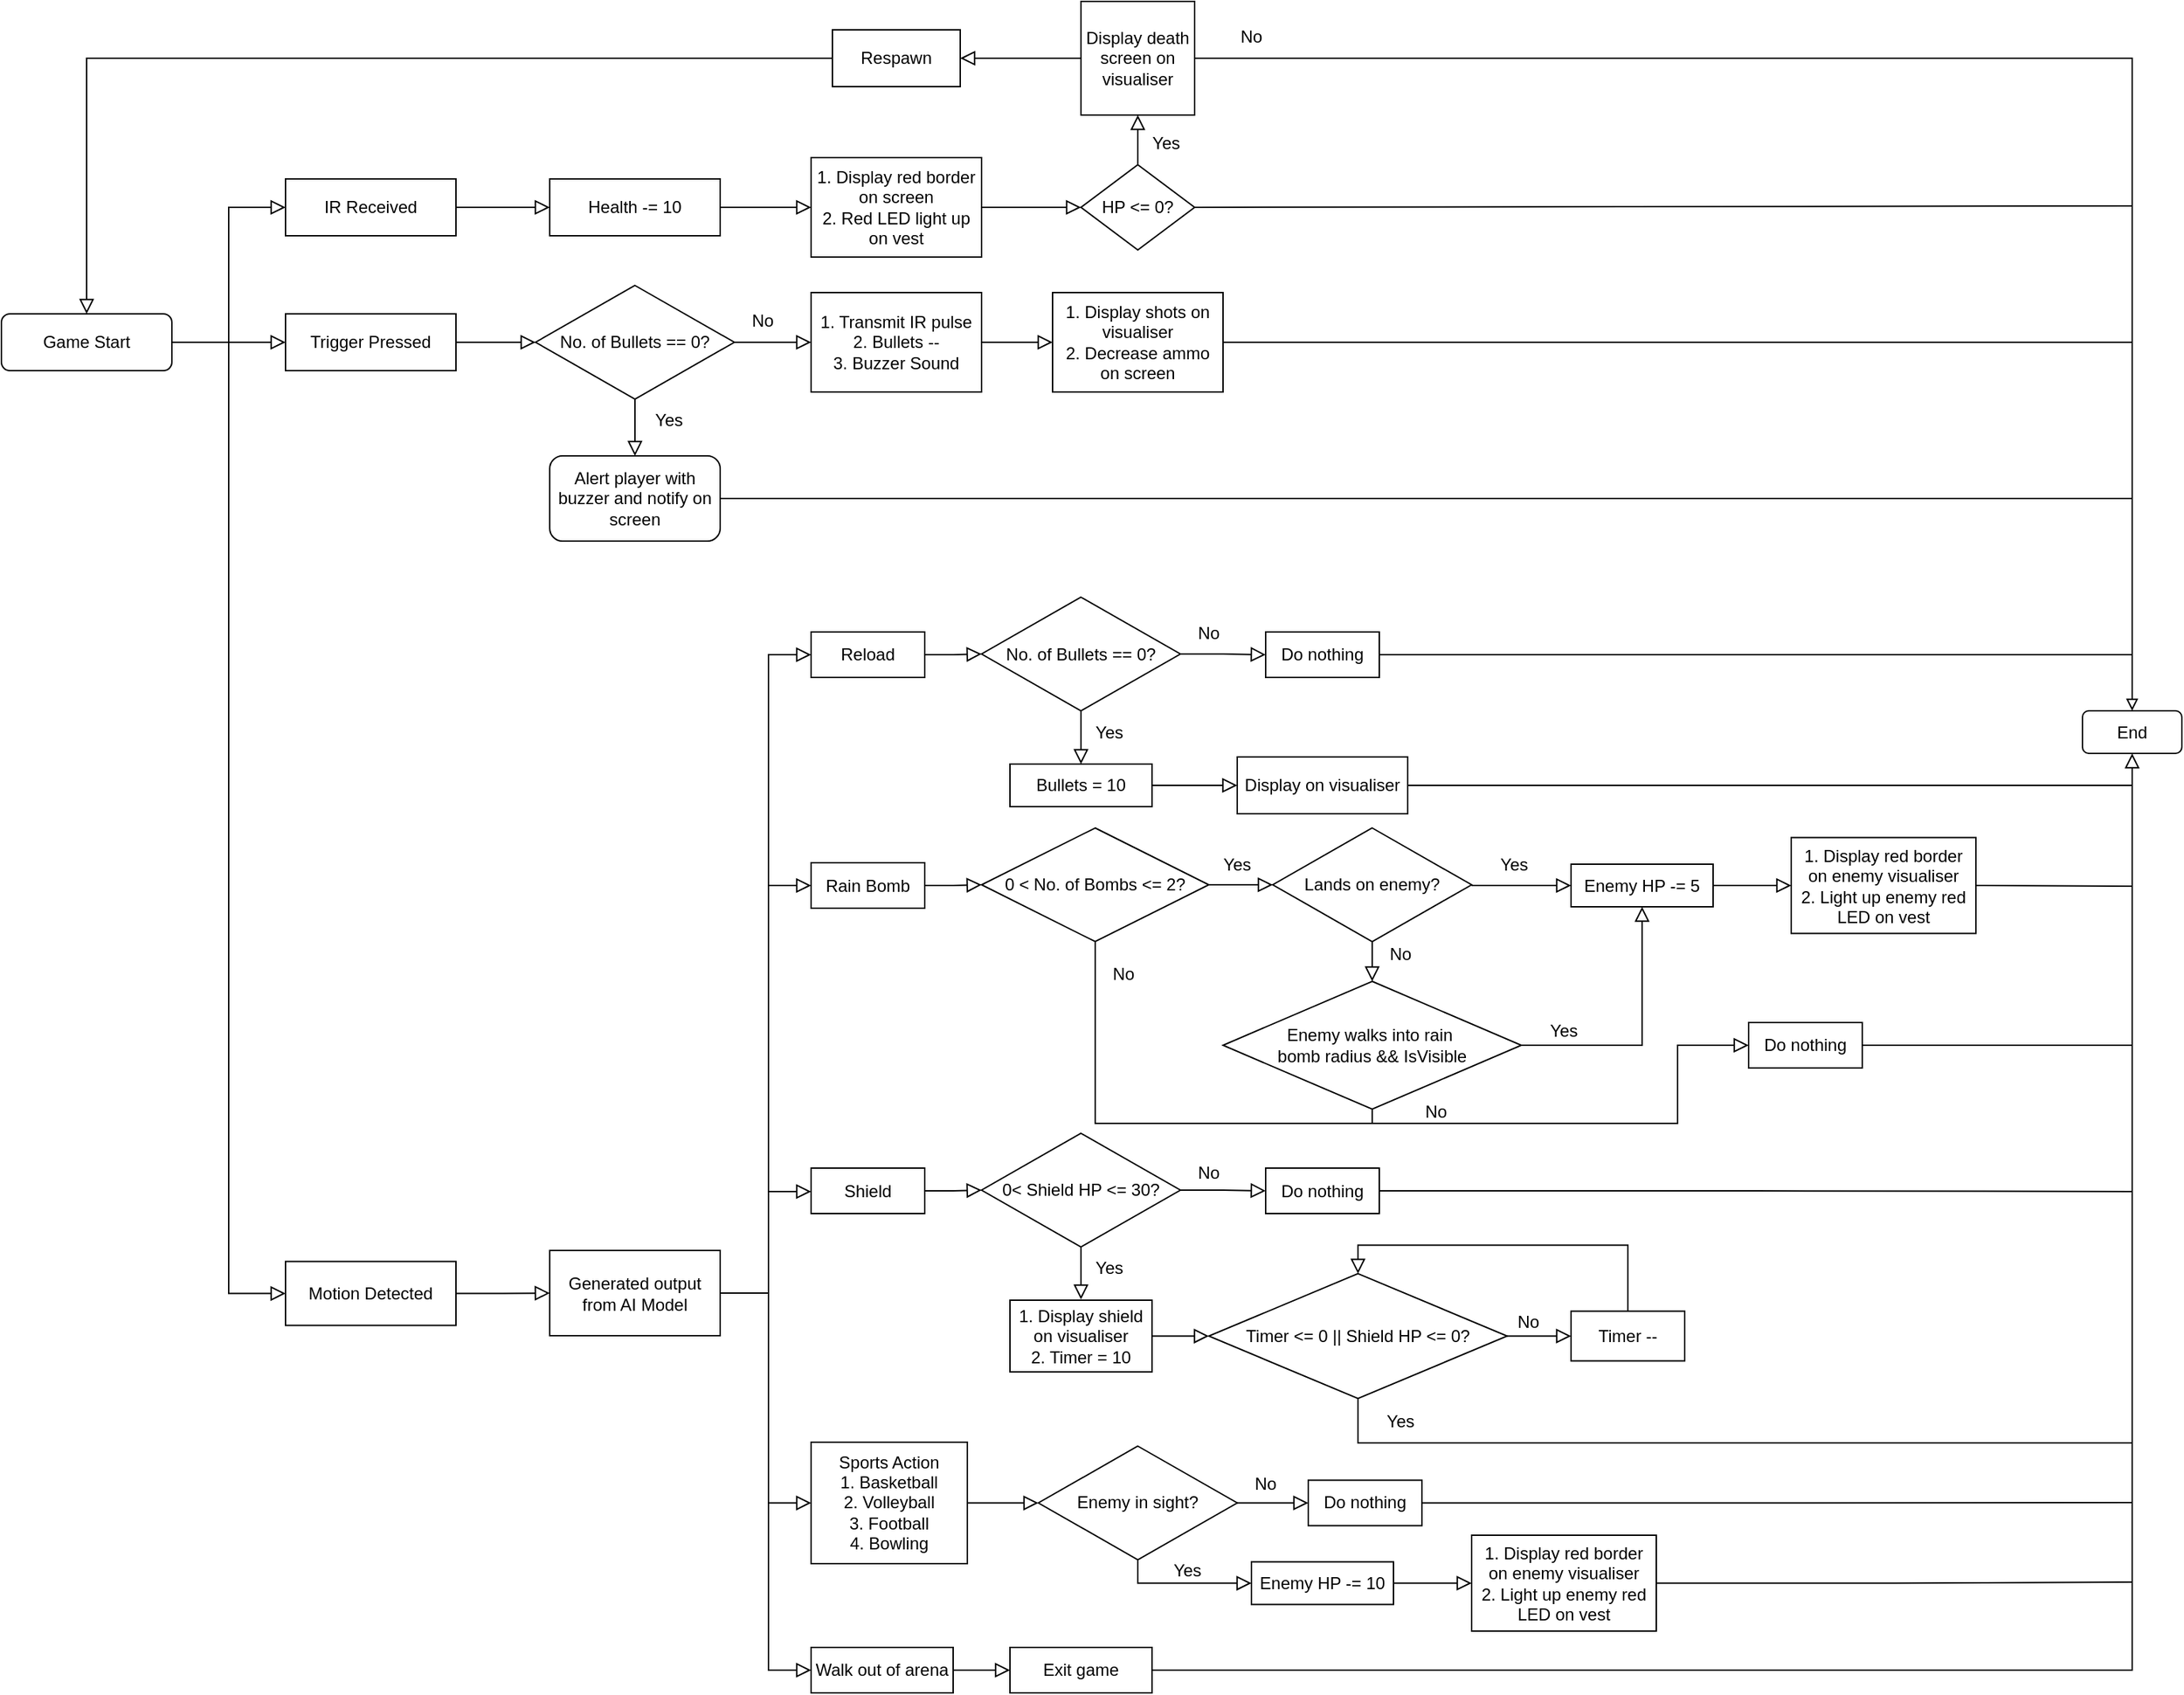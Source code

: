 <mxfile version="24.7.5">
  <diagram id="C5RBs43oDa-KdzZeNtuy" name="Page-1">
    <mxGraphModel dx="678" dy="1128" grid="1" gridSize="10" guides="1" tooltips="1" connect="1" arrows="1" fold="1" page="1" pageScale="1" pageWidth="827" pageHeight="1169" math="0" shadow="0">
      <root>
        <mxCell id="WIyWlLk6GJQsqaUBKTNV-0" />
        <mxCell id="WIyWlLk6GJQsqaUBKTNV-1" parent="WIyWlLk6GJQsqaUBKTNV-0" />
        <mxCell id="WIyWlLk6GJQsqaUBKTNV-2" value="" style="rounded=0;html=1;jettySize=auto;orthogonalLoop=1;fontSize=11;endArrow=block;endFill=0;endSize=8;strokeWidth=1;shadow=0;labelBackgroundColor=none;edgeStyle=orthogonalEdgeStyle;entryX=0;entryY=0.5;entryDx=0;entryDy=0;" parent="WIyWlLk6GJQsqaUBKTNV-1" source="WIyWlLk6GJQsqaUBKTNV-3" target="67706t7fIg1zJIgNpnvR-0" edge="1">
          <mxGeometry relative="1" as="geometry">
            <mxPoint x="140" y="420" as="targetPoint" />
          </mxGeometry>
        </mxCell>
        <mxCell id="WIyWlLk6GJQsqaUBKTNV-3" value="Game Start" style="rounded=1;whiteSpace=wrap;html=1;fontSize=12;glass=0;strokeWidth=1;shadow=0;" parent="WIyWlLk6GJQsqaUBKTNV-1" vertex="1">
          <mxGeometry x="80" y="330" width="120" height="40" as="geometry" />
        </mxCell>
        <mxCell id="67706t7fIg1zJIgNpnvR-0" value="Trigger Pressed" style="rounded=0;whiteSpace=wrap;html=1;" parent="WIyWlLk6GJQsqaUBKTNV-1" vertex="1">
          <mxGeometry x="280" y="330" width="120" height="40" as="geometry" />
        </mxCell>
        <mxCell id="67706t7fIg1zJIgNpnvR-3" value="No. of Bullets == 0?" style="rhombus;whiteSpace=wrap;html=1;" parent="WIyWlLk6GJQsqaUBKTNV-1" vertex="1">
          <mxGeometry x="456" y="310" width="140" height="80" as="geometry" />
        </mxCell>
        <mxCell id="67706t7fIg1zJIgNpnvR-4" value="" style="rounded=0;html=1;jettySize=auto;orthogonalLoop=1;fontSize=11;endArrow=block;endFill=0;endSize=8;strokeWidth=1;shadow=0;labelBackgroundColor=none;edgeStyle=orthogonalEdgeStyle;entryX=0;entryY=0.5;entryDx=0;entryDy=0;exitX=1;exitY=0.5;exitDx=0;exitDy=0;" parent="WIyWlLk6GJQsqaUBKTNV-1" source="67706t7fIg1zJIgNpnvR-0" target="67706t7fIg1zJIgNpnvR-3" edge="1">
          <mxGeometry relative="1" as="geometry">
            <mxPoint x="336" y="510" as="sourcePoint" />
            <mxPoint x="430" y="390" as="targetPoint" />
          </mxGeometry>
        </mxCell>
        <mxCell id="67706t7fIg1zJIgNpnvR-5" value="Alert player with buzzer and notify on screen" style="rounded=1;whiteSpace=wrap;html=1;" parent="WIyWlLk6GJQsqaUBKTNV-1" vertex="1">
          <mxGeometry x="466" y="430" width="120" height="60" as="geometry" />
        </mxCell>
        <mxCell id="67706t7fIg1zJIgNpnvR-6" value="" style="rounded=0;html=1;jettySize=auto;orthogonalLoop=1;fontSize=11;endArrow=block;endFill=0;endSize=8;strokeWidth=1;shadow=0;labelBackgroundColor=none;edgeStyle=orthogonalEdgeStyle;entryX=0.5;entryY=0;entryDx=0;entryDy=0;exitX=0.5;exitY=1;exitDx=0;exitDy=0;" parent="WIyWlLk6GJQsqaUBKTNV-1" source="67706t7fIg1zJIgNpnvR-3" target="67706t7fIg1zJIgNpnvR-5" edge="1">
          <mxGeometry relative="1" as="geometry">
            <mxPoint x="450" y="690" as="sourcePoint" />
            <mxPoint x="506" y="690" as="targetPoint" />
          </mxGeometry>
        </mxCell>
        <mxCell id="67706t7fIg1zJIgNpnvR-7" value="Yes" style="text;html=1;align=center;verticalAlign=middle;whiteSpace=wrap;rounded=0;" parent="WIyWlLk6GJQsqaUBKTNV-1" vertex="1">
          <mxGeometry x="520" y="390" width="60" height="30" as="geometry" />
        </mxCell>
        <mxCell id="67706t7fIg1zJIgNpnvR-8" value="" style="rounded=0;html=1;jettySize=auto;orthogonalLoop=1;fontSize=11;endArrow=block;endFill=0;endSize=8;strokeWidth=1;shadow=0;labelBackgroundColor=none;edgeStyle=orthogonalEdgeStyle;exitX=1;exitY=0.5;exitDx=0;exitDy=0;entryX=0;entryY=0.5;entryDx=0;entryDy=0;" parent="WIyWlLk6GJQsqaUBKTNV-1" source="67706t7fIg1zJIgNpnvR-3" target="67706t7fIg1zJIgNpnvR-9" edge="1">
          <mxGeometry relative="1" as="geometry">
            <mxPoint x="410" y="360" as="sourcePoint" />
            <mxPoint x="670" y="350" as="targetPoint" />
          </mxGeometry>
        </mxCell>
        <mxCell id="67706t7fIg1zJIgNpnvR-9" value="1. Transmit IR pulse&lt;div&gt;2. Bullets --&lt;/div&gt;&lt;div&gt;3. Buzzer Sound&lt;/div&gt;" style="rounded=0;whiteSpace=wrap;html=1;" parent="WIyWlLk6GJQsqaUBKTNV-1" vertex="1">
          <mxGeometry x="650" y="315" width="120" height="70" as="geometry" />
        </mxCell>
        <mxCell id="67706t7fIg1zJIgNpnvR-10" value="" style="rounded=0;html=1;jettySize=auto;orthogonalLoop=1;fontSize=11;endArrow=block;endFill=0;endSize=8;strokeWidth=1;shadow=0;labelBackgroundColor=none;edgeStyle=orthogonalEdgeStyle;exitX=1;exitY=0.5;exitDx=0;exitDy=0;entryX=0;entryY=0.5;entryDx=0;entryDy=0;" parent="WIyWlLk6GJQsqaUBKTNV-1" source="67706t7fIg1zJIgNpnvR-9" target="67706t7fIg1zJIgNpnvR-11" edge="1">
          <mxGeometry relative="1" as="geometry">
            <mxPoint x="790" y="350" as="sourcePoint" />
            <mxPoint x="820" y="350" as="targetPoint" />
          </mxGeometry>
        </mxCell>
        <mxCell id="67706t7fIg1zJIgNpnvR-11" value="1. Display shots on visualiser&lt;div&gt;2. Decrease ammo on screen&lt;/div&gt;" style="rounded=0;whiteSpace=wrap;html=1;" parent="WIyWlLk6GJQsqaUBKTNV-1" vertex="1">
          <mxGeometry x="820" y="315" width="120" height="70" as="geometry" />
        </mxCell>
        <mxCell id="67706t7fIg1zJIgNpnvR-12" value="IR Received" style="rounded=0;whiteSpace=wrap;html=1;" parent="WIyWlLk6GJQsqaUBKTNV-1" vertex="1">
          <mxGeometry x="280" y="235" width="120" height="40" as="geometry" />
        </mxCell>
        <mxCell id="67706t7fIg1zJIgNpnvR-13" value="" style="rounded=0;html=1;jettySize=auto;orthogonalLoop=1;fontSize=11;endArrow=block;endFill=0;endSize=8;strokeWidth=1;shadow=0;labelBackgroundColor=none;edgeStyle=orthogonalEdgeStyle;entryX=0;entryY=0.5;entryDx=0;entryDy=0;" parent="WIyWlLk6GJQsqaUBKTNV-1" target="67706t7fIg1zJIgNpnvR-12" edge="1">
          <mxGeometry relative="1" as="geometry">
            <mxPoint x="240" y="350" as="sourcePoint" />
            <mxPoint x="140" y="520" as="targetPoint" />
            <Array as="points">
              <mxPoint x="240" y="255" />
            </Array>
          </mxGeometry>
        </mxCell>
        <mxCell id="67706t7fIg1zJIgNpnvR-14" value="End" style="rounded=1;whiteSpace=wrap;html=1;" parent="WIyWlLk6GJQsqaUBKTNV-1" vertex="1">
          <mxGeometry x="1545" y="609.5" width="70" height="30" as="geometry" />
        </mxCell>
        <mxCell id="67706t7fIg1zJIgNpnvR-17" value="" style="endArrow=none;html=1;rounded=0;exitX=1;exitY=0.5;exitDx=0;exitDy=0;" parent="WIyWlLk6GJQsqaUBKTNV-1" source="67706t7fIg1zJIgNpnvR-11" edge="1">
          <mxGeometry width="50" height="50" relative="1" as="geometry">
            <mxPoint x="910" y="500" as="sourcePoint" />
            <mxPoint x="1580" y="350" as="targetPoint" />
          </mxGeometry>
        </mxCell>
        <mxCell id="67706t7fIg1zJIgNpnvR-19" value="Health -= 10" style="rounded=0;whiteSpace=wrap;html=1;" parent="WIyWlLk6GJQsqaUBKTNV-1" vertex="1">
          <mxGeometry x="466" y="235" width="120" height="40" as="geometry" />
        </mxCell>
        <mxCell id="67706t7fIg1zJIgNpnvR-20" value="" style="rounded=0;html=1;jettySize=auto;orthogonalLoop=1;fontSize=11;endArrow=block;endFill=0;endSize=8;strokeWidth=1;shadow=0;labelBackgroundColor=none;edgeStyle=orthogonalEdgeStyle;entryX=0;entryY=0.5;entryDx=0;entryDy=0;exitX=1;exitY=0.5;exitDx=0;exitDy=0;" parent="WIyWlLk6GJQsqaUBKTNV-1" source="67706t7fIg1zJIgNpnvR-12" target="67706t7fIg1zJIgNpnvR-19" edge="1">
          <mxGeometry relative="1" as="geometry">
            <mxPoint x="410" y="165" as="sourcePoint" />
            <mxPoint x="466" y="165" as="targetPoint" />
          </mxGeometry>
        </mxCell>
        <mxCell id="67706t7fIg1zJIgNpnvR-21" value="1. Display red border on screen&lt;div&gt;2. Red LED light up on vest&lt;/div&gt;" style="rounded=0;whiteSpace=wrap;html=1;" parent="WIyWlLk6GJQsqaUBKTNV-1" vertex="1">
          <mxGeometry x="650" y="220" width="120" height="70" as="geometry" />
        </mxCell>
        <mxCell id="67706t7fIg1zJIgNpnvR-22" value="" style="rounded=0;html=1;jettySize=auto;orthogonalLoop=1;fontSize=11;endArrow=block;endFill=0;endSize=8;strokeWidth=1;shadow=0;labelBackgroundColor=none;edgeStyle=orthogonalEdgeStyle;exitX=1;exitY=0.5;exitDx=0;exitDy=0;entryX=0;entryY=0.5;entryDx=0;entryDy=0;" parent="WIyWlLk6GJQsqaUBKTNV-1" source="67706t7fIg1zJIgNpnvR-19" target="67706t7fIg1zJIgNpnvR-21" edge="1">
          <mxGeometry relative="1" as="geometry">
            <mxPoint x="606" y="165" as="sourcePoint" />
            <mxPoint x="660" y="165" as="targetPoint" />
          </mxGeometry>
        </mxCell>
        <mxCell id="67706t7fIg1zJIgNpnvR-24" value="HP &amp;lt;= 0?" style="rhombus;whiteSpace=wrap;html=1;" parent="WIyWlLk6GJQsqaUBKTNV-1" vertex="1">
          <mxGeometry x="840" y="225" width="80" height="60" as="geometry" />
        </mxCell>
        <mxCell id="67706t7fIg1zJIgNpnvR-25" value="" style="rounded=0;html=1;jettySize=auto;orthogonalLoop=1;fontSize=11;endArrow=block;endFill=0;endSize=8;strokeWidth=1;shadow=0;labelBackgroundColor=none;edgeStyle=orthogonalEdgeStyle;exitX=1;exitY=0.5;exitDx=0;exitDy=0;entryX=0;entryY=0.5;entryDx=0;entryDy=0;" parent="WIyWlLk6GJQsqaUBKTNV-1" source="67706t7fIg1zJIgNpnvR-21" target="67706t7fIg1zJIgNpnvR-24" edge="1">
          <mxGeometry relative="1" as="geometry">
            <mxPoint x="780" y="165" as="sourcePoint" />
            <mxPoint x="820" y="255" as="targetPoint" />
          </mxGeometry>
        </mxCell>
        <mxCell id="67706t7fIg1zJIgNpnvR-27" value="" style="endArrow=block;html=1;rounded=0;exitX=1;exitY=0.5;exitDx=0;exitDy=0;edgeStyle=orthogonalEdgeStyle;entryX=0.5;entryY=0;entryDx=0;entryDy=0;endFill=0;" parent="WIyWlLk6GJQsqaUBKTNV-1" source="67706t7fIg1zJIgNpnvR-29" target="67706t7fIg1zJIgNpnvR-14" edge="1">
          <mxGeometry width="50" height="50" relative="1" as="geometry">
            <mxPoint x="930" y="149.5" as="sourcePoint" />
            <mxPoint x="1095" y="150" as="targetPoint" />
          </mxGeometry>
        </mxCell>
        <mxCell id="67706t7fIg1zJIgNpnvR-28" value="No" style="text;html=1;align=center;verticalAlign=middle;whiteSpace=wrap;rounded=0;" parent="WIyWlLk6GJQsqaUBKTNV-1" vertex="1">
          <mxGeometry x="930" y="120" width="60" height="30" as="geometry" />
        </mxCell>
        <mxCell id="67706t7fIg1zJIgNpnvR-29" value="Display death screen on visualiser" style="whiteSpace=wrap;html=1;aspect=fixed;" parent="WIyWlLk6GJQsqaUBKTNV-1" vertex="1">
          <mxGeometry x="840" y="110" width="80" height="80" as="geometry" />
        </mxCell>
        <mxCell id="67706t7fIg1zJIgNpnvR-30" value="" style="rounded=0;html=1;jettySize=auto;orthogonalLoop=1;fontSize=11;endArrow=block;endFill=0;endSize=8;strokeWidth=1;shadow=0;labelBackgroundColor=none;edgeStyle=orthogonalEdgeStyle;exitX=0.5;exitY=0;exitDx=0;exitDy=0;entryX=0.5;entryY=1;entryDx=0;entryDy=0;" parent="WIyWlLk6GJQsqaUBKTNV-1" source="67706t7fIg1zJIgNpnvR-24" target="67706t7fIg1zJIgNpnvR-29" edge="1">
          <mxGeometry relative="1" as="geometry">
            <mxPoint x="780" y="265" as="sourcePoint" />
            <mxPoint x="850" y="265" as="targetPoint" />
          </mxGeometry>
        </mxCell>
        <mxCell id="67706t7fIg1zJIgNpnvR-31" value="Yes" style="text;html=1;align=center;verticalAlign=middle;whiteSpace=wrap;rounded=0;" parent="WIyWlLk6GJQsqaUBKTNV-1" vertex="1">
          <mxGeometry x="870" y="195" width="60" height="30" as="geometry" />
        </mxCell>
        <mxCell id="67706t7fIg1zJIgNpnvR-32" value="Respawn" style="rounded=0;whiteSpace=wrap;html=1;" parent="WIyWlLk6GJQsqaUBKTNV-1" vertex="1">
          <mxGeometry x="665" y="130" width="90" height="40" as="geometry" />
        </mxCell>
        <mxCell id="67706t7fIg1zJIgNpnvR-33" value="" style="rounded=0;html=1;jettySize=auto;orthogonalLoop=1;fontSize=11;endArrow=block;endFill=0;endSize=8;strokeWidth=1;shadow=0;labelBackgroundColor=none;edgeStyle=orthogonalEdgeStyle;exitX=0;exitY=0.5;exitDx=0;exitDy=0;entryX=1;entryY=0.5;entryDx=0;entryDy=0;" parent="WIyWlLk6GJQsqaUBKTNV-1" source="67706t7fIg1zJIgNpnvR-29" target="67706t7fIg1zJIgNpnvR-32" edge="1">
          <mxGeometry relative="1" as="geometry">
            <mxPoint x="780" y="50" as="sourcePoint" />
            <mxPoint x="850" y="50" as="targetPoint" />
          </mxGeometry>
        </mxCell>
        <mxCell id="67706t7fIg1zJIgNpnvR-35" value="No" style="text;html=1;align=center;verticalAlign=middle;whiteSpace=wrap;rounded=0;" parent="WIyWlLk6GJQsqaUBKTNV-1" vertex="1">
          <mxGeometry x="586" y="320" width="60" height="30" as="geometry" />
        </mxCell>
        <mxCell id="67706t7fIg1zJIgNpnvR-37" value="" style="endArrow=none;html=1;rounded=0;exitX=1;exitY=0.5;exitDx=0;exitDy=0;" parent="WIyWlLk6GJQsqaUBKTNV-1" source="67706t7fIg1zJIgNpnvR-24" edge="1">
          <mxGeometry width="50" height="50" relative="1" as="geometry">
            <mxPoint x="930" y="254.47" as="sourcePoint" />
            <mxPoint x="1580" y="254" as="targetPoint" />
          </mxGeometry>
        </mxCell>
        <mxCell id="67706t7fIg1zJIgNpnvR-38" value="" style="endArrow=none;html=1;rounded=0;exitX=1;exitY=0.5;exitDx=0;exitDy=0;" parent="WIyWlLk6GJQsqaUBKTNV-1" source="67706t7fIg1zJIgNpnvR-5" edge="1">
          <mxGeometry width="50" height="50" relative="1" as="geometry">
            <mxPoint x="675" y="470" as="sourcePoint" />
            <mxPoint x="1580" y="460" as="targetPoint" />
          </mxGeometry>
        </mxCell>
        <mxCell id="67706t7fIg1zJIgNpnvR-39" value="" style="rounded=0;html=1;jettySize=auto;orthogonalLoop=1;fontSize=11;endArrow=block;endFill=0;endSize=8;strokeWidth=1;shadow=0;labelBackgroundColor=none;edgeStyle=orthogonalEdgeStyle;exitX=0;exitY=0.5;exitDx=0;exitDy=0;entryX=0.5;entryY=0;entryDx=0;entryDy=0;" parent="WIyWlLk6GJQsqaUBKTNV-1" source="67706t7fIg1zJIgNpnvR-32" target="WIyWlLk6GJQsqaUBKTNV-3" edge="1">
          <mxGeometry relative="1" as="geometry">
            <mxPoint x="605" y="149.47" as="sourcePoint" />
            <mxPoint x="520" y="149.47" as="targetPoint" />
          </mxGeometry>
        </mxCell>
        <mxCell id="67706t7fIg1zJIgNpnvR-40" value="" style="rounded=0;html=1;jettySize=auto;orthogonalLoop=1;fontSize=11;endArrow=block;endFill=0;endSize=8;strokeWidth=1;shadow=0;labelBackgroundColor=none;edgeStyle=orthogonalEdgeStyle;entryX=0;entryY=0.5;entryDx=0;entryDy=0;" parent="WIyWlLk6GJQsqaUBKTNV-1" target="67706t7fIg1zJIgNpnvR-41" edge="1">
          <mxGeometry relative="1" as="geometry">
            <mxPoint x="240" y="350" as="sourcePoint" />
            <mxPoint x="240" y="490" as="targetPoint" />
            <Array as="points">
              <mxPoint x="240" y="1020" />
            </Array>
          </mxGeometry>
        </mxCell>
        <mxCell id="67706t7fIg1zJIgNpnvR-41" value="Motion Detected" style="rounded=0;whiteSpace=wrap;html=1;" parent="WIyWlLk6GJQsqaUBKTNV-1" vertex="1">
          <mxGeometry x="280" y="997.25" width="120" height="45" as="geometry" />
        </mxCell>
        <mxCell id="67706t7fIg1zJIgNpnvR-42" value="Generated output from AI Model" style="rounded=0;whiteSpace=wrap;html=1;" parent="WIyWlLk6GJQsqaUBKTNV-1" vertex="1">
          <mxGeometry x="466" y="989.5" width="120" height="60" as="geometry" />
        </mxCell>
        <mxCell id="67706t7fIg1zJIgNpnvR-43" value="" style="rounded=0;html=1;jettySize=auto;orthogonalLoop=1;fontSize=11;endArrow=block;endFill=0;endSize=8;strokeWidth=1;shadow=0;labelBackgroundColor=none;edgeStyle=orthogonalEdgeStyle;entryX=0;entryY=0.5;entryDx=0;entryDy=0;exitX=1;exitY=0.5;exitDx=0;exitDy=0;" parent="WIyWlLk6GJQsqaUBKTNV-1" source="67706t7fIg1zJIgNpnvR-41" target="67706t7fIg1zJIgNpnvR-42" edge="1">
          <mxGeometry relative="1" as="geometry">
            <mxPoint x="410" y="352" as="sourcePoint" />
            <mxPoint x="466" y="352" as="targetPoint" />
          </mxGeometry>
        </mxCell>
        <mxCell id="67706t7fIg1zJIgNpnvR-44" value="Reload" style="rounded=0;whiteSpace=wrap;html=1;" parent="WIyWlLk6GJQsqaUBKTNV-1" vertex="1">
          <mxGeometry x="650" y="554" width="80" height="32" as="geometry" />
        </mxCell>
        <mxCell id="67706t7fIg1zJIgNpnvR-46" value="No. of Bullets == 0?" style="rhombus;whiteSpace=wrap;html=1;" parent="WIyWlLk6GJQsqaUBKTNV-1" vertex="1">
          <mxGeometry x="770" y="529.5" width="140" height="80" as="geometry" />
        </mxCell>
        <mxCell id="67706t7fIg1zJIgNpnvR-47" value="" style="rounded=0;html=1;jettySize=auto;orthogonalLoop=1;fontSize=11;endArrow=block;endFill=0;endSize=8;strokeWidth=1;shadow=0;labelBackgroundColor=none;edgeStyle=orthogonalEdgeStyle;exitX=1;exitY=0.5;exitDx=0;exitDy=0;entryX=0;entryY=0.5;entryDx=0;entryDy=0;" parent="WIyWlLk6GJQsqaUBKTNV-1" source="67706t7fIg1zJIgNpnvR-44" target="67706t7fIg1zJIgNpnvR-46" edge="1">
          <mxGeometry relative="1" as="geometry">
            <mxPoint x="596" y="580" as="sourcePoint" />
            <mxPoint x="660" y="580" as="targetPoint" />
          </mxGeometry>
        </mxCell>
        <mxCell id="67706t7fIg1zJIgNpnvR-48" value="Do nothing" style="rounded=0;whiteSpace=wrap;html=1;" parent="WIyWlLk6GJQsqaUBKTNV-1" vertex="1">
          <mxGeometry x="970" y="554" width="80" height="32" as="geometry" />
        </mxCell>
        <mxCell id="67706t7fIg1zJIgNpnvR-49" value="" style="rounded=0;html=1;jettySize=auto;orthogonalLoop=1;fontSize=11;endArrow=block;endFill=0;endSize=8;strokeWidth=1;shadow=0;labelBackgroundColor=none;edgeStyle=orthogonalEdgeStyle;exitX=1;exitY=0.5;exitDx=0;exitDy=0;entryX=0;entryY=0.5;entryDx=0;entryDy=0;" parent="WIyWlLk6GJQsqaUBKTNV-1" source="67706t7fIg1zJIgNpnvR-46" target="67706t7fIg1zJIgNpnvR-48" edge="1">
          <mxGeometry relative="1" as="geometry">
            <mxPoint x="606" y="590" as="sourcePoint" />
            <mxPoint x="670" y="590" as="targetPoint" />
          </mxGeometry>
        </mxCell>
        <mxCell id="67706t7fIg1zJIgNpnvR-50" value="" style="rounded=0;html=1;jettySize=auto;orthogonalLoop=1;fontSize=11;endArrow=none;endFill=0;endSize=8;strokeWidth=1;shadow=0;labelBackgroundColor=none;edgeStyle=orthogonalEdgeStyle;exitX=1;exitY=0.5;exitDx=0;exitDy=0;" parent="WIyWlLk6GJQsqaUBKTNV-1" source="67706t7fIg1zJIgNpnvR-48" edge="1">
          <mxGeometry relative="1" as="geometry">
            <mxPoint x="616" y="600" as="sourcePoint" />
            <mxPoint x="1580" y="570" as="targetPoint" />
          </mxGeometry>
        </mxCell>
        <mxCell id="67706t7fIg1zJIgNpnvR-51" value="No" style="text;html=1;align=center;verticalAlign=middle;whiteSpace=wrap;rounded=0;" parent="WIyWlLk6GJQsqaUBKTNV-1" vertex="1">
          <mxGeometry x="900" y="540" width="60" height="30" as="geometry" />
        </mxCell>
        <mxCell id="67706t7fIg1zJIgNpnvR-54" value="" style="rounded=0;html=1;jettySize=auto;orthogonalLoop=1;fontSize=11;endArrow=block;endFill=0;endSize=8;strokeWidth=1;shadow=0;labelBackgroundColor=none;edgeStyle=orthogonalEdgeStyle;exitX=0.5;exitY=1;exitDx=0;exitDy=0;entryX=0.5;entryY=0;entryDx=0;entryDy=0;" parent="WIyWlLk6GJQsqaUBKTNV-1" source="67706t7fIg1zJIgNpnvR-46" target="67706t7fIg1zJIgNpnvR-55" edge="1">
          <mxGeometry relative="1" as="geometry">
            <mxPoint x="636" y="620" as="sourcePoint" />
            <mxPoint x="700" y="620" as="targetPoint" />
          </mxGeometry>
        </mxCell>
        <mxCell id="67706t7fIg1zJIgNpnvR-55" value="Bullets = 10" style="rounded=0;whiteSpace=wrap;html=1;" parent="WIyWlLk6GJQsqaUBKTNV-1" vertex="1">
          <mxGeometry x="790" y="647" width="100" height="30" as="geometry" />
        </mxCell>
        <mxCell id="67706t7fIg1zJIgNpnvR-56" value="Display on visualiser" style="rounded=0;whiteSpace=wrap;html=1;" parent="WIyWlLk6GJQsqaUBKTNV-1" vertex="1">
          <mxGeometry x="950" y="642" width="120" height="40" as="geometry" />
        </mxCell>
        <mxCell id="67706t7fIg1zJIgNpnvR-57" value="" style="rounded=0;html=1;jettySize=auto;orthogonalLoop=1;fontSize=11;endArrow=block;endFill=0;endSize=8;strokeWidth=1;shadow=0;labelBackgroundColor=none;edgeStyle=orthogonalEdgeStyle;exitX=1;exitY=0.5;exitDx=0;exitDy=0;entryX=0;entryY=0.5;entryDx=0;entryDy=0;" parent="WIyWlLk6GJQsqaUBKTNV-1" source="67706t7fIg1zJIgNpnvR-55" target="67706t7fIg1zJIgNpnvR-56" edge="1">
          <mxGeometry relative="1" as="geometry">
            <mxPoint x="646" y="625" as="sourcePoint" />
            <mxPoint x="710" y="625" as="targetPoint" />
          </mxGeometry>
        </mxCell>
        <mxCell id="67706t7fIg1zJIgNpnvR-58" value="" style="rounded=0;html=1;jettySize=auto;orthogonalLoop=1;fontSize=11;endArrow=none;endFill=0;endSize=8;strokeWidth=1;shadow=0;labelBackgroundColor=none;edgeStyle=orthogonalEdgeStyle;exitX=1;exitY=0.5;exitDx=0;exitDy=0;" parent="WIyWlLk6GJQsqaUBKTNV-1" source="67706t7fIg1zJIgNpnvR-56" edge="1">
          <mxGeometry relative="1" as="geometry">
            <mxPoint x="900" y="677" as="sourcePoint" />
            <mxPoint x="1580" y="662" as="targetPoint" />
          </mxGeometry>
        </mxCell>
        <mxCell id="67706t7fIg1zJIgNpnvR-59" value="Yes" style="text;html=1;align=center;verticalAlign=middle;whiteSpace=wrap;rounded=0;" parent="WIyWlLk6GJQsqaUBKTNV-1" vertex="1">
          <mxGeometry x="830" y="609.5" width="60" height="30" as="geometry" />
        </mxCell>
        <mxCell id="67706t7fIg1zJIgNpnvR-61" value="Rain Bomb" style="rounded=0;whiteSpace=wrap;html=1;" parent="WIyWlLk6GJQsqaUBKTNV-1" vertex="1">
          <mxGeometry x="650" y="716.5" width="80" height="32" as="geometry" />
        </mxCell>
        <mxCell id="67706t7fIg1zJIgNpnvR-62" value="0 &amp;lt; No. of Bombs &amp;lt;= 2?" style="rhombus;whiteSpace=wrap;html=1;" parent="WIyWlLk6GJQsqaUBKTNV-1" vertex="1">
          <mxGeometry x="770" y="692" width="160" height="80" as="geometry" />
        </mxCell>
        <mxCell id="67706t7fIg1zJIgNpnvR-63" value="" style="rounded=0;html=1;jettySize=auto;orthogonalLoop=1;fontSize=11;endArrow=block;endFill=0;endSize=8;strokeWidth=1;shadow=0;labelBackgroundColor=none;edgeStyle=orthogonalEdgeStyle;exitX=1;exitY=0.5;exitDx=0;exitDy=0;entryX=0;entryY=0.5;entryDx=0;entryDy=0;" parent="WIyWlLk6GJQsqaUBKTNV-1" source="67706t7fIg1zJIgNpnvR-61" target="67706t7fIg1zJIgNpnvR-62" edge="1">
          <mxGeometry relative="1" as="geometry">
            <mxPoint x="596" y="742.5" as="sourcePoint" />
            <mxPoint x="660" y="742.5" as="targetPoint" />
          </mxGeometry>
        </mxCell>
        <mxCell id="67706t7fIg1zJIgNpnvR-64" value="" style="rounded=0;html=1;jettySize=auto;orthogonalLoop=1;fontSize=11;endArrow=block;endFill=0;endSize=8;strokeWidth=1;shadow=0;labelBackgroundColor=none;edgeStyle=orthogonalEdgeStyle;exitX=1;exitY=0.5;exitDx=0;exitDy=0;entryX=0;entryY=0.5;entryDx=0;entryDy=0;" parent="WIyWlLk6GJQsqaUBKTNV-1" source="67706t7fIg1zJIgNpnvR-62" target="t7-j-hY-2dMga8Nwm9BI-4" edge="1">
          <mxGeometry relative="1" as="geometry">
            <mxPoint x="606" y="752.5" as="sourcePoint" />
            <mxPoint x="670" y="752.5" as="targetPoint" />
          </mxGeometry>
        </mxCell>
        <mxCell id="67706t7fIg1zJIgNpnvR-65" value="Yes" style="text;html=1;align=center;verticalAlign=middle;whiteSpace=wrap;rounded=0;" parent="WIyWlLk6GJQsqaUBKTNV-1" vertex="1">
          <mxGeometry x="920" y="702.5" width="60" height="30" as="geometry" />
        </mxCell>
        <mxCell id="67706t7fIg1zJIgNpnvR-67" value="Enemy HP -= 5" style="rounded=0;whiteSpace=wrap;html=1;" parent="WIyWlLk6GJQsqaUBKTNV-1" vertex="1">
          <mxGeometry x="1185" y="717.5" width="100" height="30" as="geometry" />
        </mxCell>
        <mxCell id="67706t7fIg1zJIgNpnvR-68" value="" style="rounded=0;html=1;jettySize=auto;orthogonalLoop=1;fontSize=11;endArrow=block;endFill=0;endSize=8;strokeWidth=1;shadow=0;labelBackgroundColor=none;edgeStyle=orthogonalEdgeStyle;exitX=1;exitY=0.5;exitDx=0;exitDy=0;entryX=0;entryY=0.5;entryDx=0;entryDy=0;" parent="WIyWlLk6GJQsqaUBKTNV-1" source="67706t7fIg1zJIgNpnvR-67" target="67706t7fIg1zJIgNpnvR-70" edge="1">
          <mxGeometry relative="1" as="geometry">
            <mxPoint x="831" y="780.75" as="sourcePoint" />
            <mxPoint x="895" y="780.75" as="targetPoint" />
          </mxGeometry>
        </mxCell>
        <mxCell id="67706t7fIg1zJIgNpnvR-69" value="No" style="text;html=1;align=center;verticalAlign=middle;whiteSpace=wrap;rounded=0;" parent="WIyWlLk6GJQsqaUBKTNV-1" vertex="1">
          <mxGeometry x="840" y="779.5" width="60" height="30" as="geometry" />
        </mxCell>
        <mxCell id="67706t7fIg1zJIgNpnvR-70" value="1. Display red border on enemy visualiser&lt;div&gt;2. Light up enemy red LED on vest&lt;/div&gt;" style="rounded=0;whiteSpace=wrap;html=1;" parent="WIyWlLk6GJQsqaUBKTNV-1" vertex="1">
          <mxGeometry x="1340" y="698.75" width="130" height="67.5" as="geometry" />
        </mxCell>
        <mxCell id="67706t7fIg1zJIgNpnvR-71" value="Do nothing" style="rounded=0;whiteSpace=wrap;html=1;" parent="WIyWlLk6GJQsqaUBKTNV-1" vertex="1">
          <mxGeometry x="1310" y="829" width="80" height="32" as="geometry" />
        </mxCell>
        <mxCell id="67706t7fIg1zJIgNpnvR-74" value="Shield" style="rounded=0;whiteSpace=wrap;html=1;" parent="WIyWlLk6GJQsqaUBKTNV-1" vertex="1">
          <mxGeometry x="650" y="931.5" width="80" height="32" as="geometry" />
        </mxCell>
        <mxCell id="67706t7fIg1zJIgNpnvR-75" value="" style="rounded=0;html=1;jettySize=auto;orthogonalLoop=1;fontSize=11;endArrow=block;endFill=0;endSize=8;strokeWidth=1;shadow=0;labelBackgroundColor=none;edgeStyle=orthogonalEdgeStyle;exitX=1;exitY=0.5;exitDx=0;exitDy=0;entryX=0;entryY=0.5;entryDx=0;entryDy=0;" parent="WIyWlLk6GJQsqaUBKTNV-1" source="67706t7fIg1zJIgNpnvR-74" target="67706t7fIg1zJIgNpnvR-83" edge="1">
          <mxGeometry relative="1" as="geometry">
            <mxPoint x="596" y="957.5" as="sourcePoint" />
            <mxPoint x="660" y="957.5" as="targetPoint" />
          </mxGeometry>
        </mxCell>
        <mxCell id="67706t7fIg1zJIgNpnvR-76" value="" style="rounded=0;html=1;jettySize=auto;orthogonalLoop=1;fontSize=11;endArrow=block;endFill=0;endSize=8;strokeWidth=1;shadow=0;labelBackgroundColor=none;edgeStyle=orthogonalEdgeStyle;exitX=1;exitY=0.5;exitDx=0;exitDy=0;entryX=0;entryY=0.5;entryDx=0;entryDy=0;" parent="WIyWlLk6GJQsqaUBKTNV-1" source="67706t7fIg1zJIgNpnvR-83" target="67706t7fIg1zJIgNpnvR-82" edge="1">
          <mxGeometry relative="1" as="geometry">
            <mxPoint x="606" y="967.5" as="sourcePoint" />
            <mxPoint x="670" y="967.5" as="targetPoint" />
          </mxGeometry>
        </mxCell>
        <mxCell id="67706t7fIg1zJIgNpnvR-77" value="" style="rounded=0;html=1;jettySize=auto;orthogonalLoop=1;fontSize=11;endArrow=block;endFill=0;endSize=8;strokeWidth=1;shadow=0;labelBackgroundColor=none;edgeStyle=orthogonalEdgeStyle;exitX=0.5;exitY=1;exitDx=0;exitDy=0;" parent="WIyWlLk6GJQsqaUBKTNV-1" source="67706t7fIg1zJIgNpnvR-83" edge="1">
          <mxGeometry relative="1" as="geometry">
            <mxPoint x="636" y="997.5" as="sourcePoint" />
            <mxPoint x="840" y="1024" as="targetPoint" />
          </mxGeometry>
        </mxCell>
        <mxCell id="67706t7fIg1zJIgNpnvR-78" value="1. Display shield on visualiser&lt;div&gt;2. Timer = 10&lt;/div&gt;" style="rounded=0;whiteSpace=wrap;html=1;" parent="WIyWlLk6GJQsqaUBKTNV-1" vertex="1">
          <mxGeometry x="790" y="1024.5" width="100" height="50.5" as="geometry" />
        </mxCell>
        <mxCell id="67706t7fIg1zJIgNpnvR-79" value="" style="rounded=0;html=1;jettySize=auto;orthogonalLoop=1;fontSize=11;endArrow=block;endFill=0;endSize=8;strokeWidth=1;shadow=0;labelBackgroundColor=none;edgeStyle=orthogonalEdgeStyle;exitX=1;exitY=0.5;exitDx=0;exitDy=0;entryX=0;entryY=0.5;entryDx=0;entryDy=0;" parent="WIyWlLk6GJQsqaUBKTNV-1" source="67706t7fIg1zJIgNpnvR-78" target="67706t7fIg1zJIgNpnvR-85" edge="1">
          <mxGeometry relative="1" as="geometry">
            <mxPoint x="646" y="1002.5" as="sourcePoint" />
            <mxPoint x="967.5" y="1049.755" as="targetPoint" />
          </mxGeometry>
        </mxCell>
        <mxCell id="67706t7fIg1zJIgNpnvR-80" value="Yes" style="text;html=1;align=center;verticalAlign=middle;whiteSpace=wrap;rounded=0;" parent="WIyWlLk6GJQsqaUBKTNV-1" vertex="1">
          <mxGeometry x="830" y="987" width="60" height="30" as="geometry" />
        </mxCell>
        <mxCell id="67706t7fIg1zJIgNpnvR-82" value="Do nothing" style="rounded=0;whiteSpace=wrap;html=1;" parent="WIyWlLk6GJQsqaUBKTNV-1" vertex="1">
          <mxGeometry x="970" y="931.5" width="80" height="32" as="geometry" />
        </mxCell>
        <mxCell id="67706t7fIg1zJIgNpnvR-83" value="0&amp;lt; Shield HP &amp;lt;= 30?" style="rhombus;whiteSpace=wrap;html=1;" parent="WIyWlLk6GJQsqaUBKTNV-1" vertex="1">
          <mxGeometry x="770" y="907" width="140" height="80" as="geometry" />
        </mxCell>
        <mxCell id="67706t7fIg1zJIgNpnvR-84" value="" style="rounded=0;html=1;jettySize=auto;orthogonalLoop=1;fontSize=11;endArrow=none;endFill=0;endSize=8;strokeWidth=1;shadow=0;labelBackgroundColor=none;edgeStyle=orthogonalEdgeStyle;exitX=1;exitY=0.5;exitDx=0;exitDy=0;" parent="WIyWlLk6GJQsqaUBKTNV-1" source="67706t7fIg1zJIgNpnvR-82" edge="1">
          <mxGeometry relative="1" as="geometry">
            <mxPoint x="1060" y="946.87" as="sourcePoint" />
            <mxPoint x="1580" y="948" as="targetPoint" />
            <Array as="points">
              <mxPoint x="1315" y="947" />
              <mxPoint x="1580" y="948" />
            </Array>
          </mxGeometry>
        </mxCell>
        <mxCell id="67706t7fIg1zJIgNpnvR-85" value="Timer &amp;lt;= 0 || Shield HP &amp;lt;= 0?" style="rhombus;whiteSpace=wrap;html=1;" parent="WIyWlLk6GJQsqaUBKTNV-1" vertex="1">
          <mxGeometry x="930" y="1005.82" width="210" height="87.87" as="geometry" />
        </mxCell>
        <mxCell id="67706t7fIg1zJIgNpnvR-86" value="Timer --" style="rounded=0;whiteSpace=wrap;html=1;" parent="WIyWlLk6GJQsqaUBKTNV-1" vertex="1">
          <mxGeometry x="1185" y="1032.25" width="80" height="35" as="geometry" />
        </mxCell>
        <mxCell id="67706t7fIg1zJIgNpnvR-87" value="" style="rounded=0;html=1;jettySize=auto;orthogonalLoop=1;fontSize=11;endArrow=block;endFill=0;endSize=8;strokeWidth=1;shadow=0;labelBackgroundColor=none;edgeStyle=orthogonalEdgeStyle;exitX=1;exitY=0.5;exitDx=0;exitDy=0;entryX=0;entryY=0.5;entryDx=0;entryDy=0;" parent="WIyWlLk6GJQsqaUBKTNV-1" source="67706t7fIg1zJIgNpnvR-85" target="67706t7fIg1zJIgNpnvR-86" edge="1">
          <mxGeometry relative="1" as="geometry">
            <mxPoint x="910" y="730" as="sourcePoint" />
            <mxPoint x="970" y="730" as="targetPoint" />
          </mxGeometry>
        </mxCell>
        <mxCell id="67706t7fIg1zJIgNpnvR-88" value="No" style="text;html=1;align=center;verticalAlign=middle;whiteSpace=wrap;rounded=0;" parent="WIyWlLk6GJQsqaUBKTNV-1" vertex="1">
          <mxGeometry x="1125" y="1024.5" width="60" height="30" as="geometry" />
        </mxCell>
        <mxCell id="67706t7fIg1zJIgNpnvR-89" value="" style="rounded=0;html=1;jettySize=auto;orthogonalLoop=1;fontSize=11;endArrow=block;endFill=0;endSize=8;strokeWidth=1;shadow=0;labelBackgroundColor=none;edgeStyle=orthogonalEdgeStyle;exitX=0.5;exitY=0;exitDx=0;exitDy=0;entryX=0.5;entryY=0;entryDx=0;entryDy=0;" parent="WIyWlLk6GJQsqaUBKTNV-1" source="67706t7fIg1zJIgNpnvR-86" target="67706t7fIg1zJIgNpnvR-85" edge="1">
          <mxGeometry relative="1" as="geometry">
            <mxPoint x="920" y="957" as="sourcePoint" />
            <mxPoint x="980" y="958" as="targetPoint" />
          </mxGeometry>
        </mxCell>
        <mxCell id="67706t7fIg1zJIgNpnvR-91" value="" style="rounded=0;html=1;jettySize=auto;orthogonalLoop=1;fontSize=11;endArrow=none;endFill=0;endSize=8;strokeWidth=1;shadow=0;labelBackgroundColor=none;edgeStyle=orthogonalEdgeStyle;exitX=0.5;exitY=1;exitDx=0;exitDy=0;" parent="WIyWlLk6GJQsqaUBKTNV-1" edge="1" source="67706t7fIg1zJIgNpnvR-85">
          <mxGeometry relative="1" as="geometry">
            <mxPoint x="910" y="1050" as="sourcePoint" />
            <mxPoint x="1580" y="1125" as="targetPoint" />
            <Array as="points">
              <mxPoint x="1035" y="1125" />
            </Array>
          </mxGeometry>
        </mxCell>
        <mxCell id="67706t7fIg1zJIgNpnvR-92" value="" style="rounded=0;html=1;jettySize=auto;orthogonalLoop=1;fontSize=11;endArrow=block;endFill=0;endSize=8;strokeWidth=1;shadow=0;labelBackgroundColor=none;edgeStyle=orthogonalEdgeStyle;entryX=0;entryY=0.5;entryDx=0;entryDy=0;exitX=1;exitY=0.5;exitDx=0;exitDy=0;" parent="WIyWlLk6GJQsqaUBKTNV-1" source="67706t7fIg1zJIgNpnvR-42" target="67706t7fIg1zJIgNpnvR-74" edge="1">
          <mxGeometry relative="1" as="geometry">
            <mxPoint x="620" y="733" as="sourcePoint" />
            <mxPoint x="610" y="928.47" as="targetPoint" />
            <Array as="points">
              <mxPoint x="620" y="1019" />
              <mxPoint x="620" y="948" />
              <mxPoint x="650" y="948" />
            </Array>
          </mxGeometry>
        </mxCell>
        <mxCell id="67706t7fIg1zJIgNpnvR-94" value="Sports Action&lt;div&gt;1. Basketball&lt;/div&gt;&lt;div&gt;2. Volleyball&lt;/div&gt;&lt;div&gt;3. Football&lt;/div&gt;&lt;div&gt;4. Bowling&lt;/div&gt;" style="rounded=0;whiteSpace=wrap;html=1;" parent="WIyWlLk6GJQsqaUBKTNV-1" vertex="1">
          <mxGeometry x="650" y="1124.5" width="110" height="85.5" as="geometry" />
        </mxCell>
        <mxCell id="67706t7fIg1zJIgNpnvR-95" value="" style="rounded=0;html=1;jettySize=auto;orthogonalLoop=1;fontSize=11;endArrow=block;endFill=0;endSize=8;strokeWidth=1;shadow=0;labelBackgroundColor=none;edgeStyle=orthogonalEdgeStyle;exitX=1;exitY=0.5;exitDx=0;exitDy=0;entryX=0;entryY=0.5;entryDx=0;entryDy=0;" parent="WIyWlLk6GJQsqaUBKTNV-1" source="67706t7fIg1zJIgNpnvR-94" target="67706t7fIg1zJIgNpnvR-103" edge="1">
          <mxGeometry relative="1" as="geometry">
            <mxPoint x="596" y="1150.5" as="sourcePoint" />
            <mxPoint x="660" y="1150.5" as="targetPoint" />
            <Array as="points">
              <mxPoint x="790" y="1167" />
              <mxPoint x="810" y="1167" />
            </Array>
          </mxGeometry>
        </mxCell>
        <mxCell id="67706t7fIg1zJIgNpnvR-96" value="" style="rounded=0;html=1;jettySize=auto;orthogonalLoop=1;fontSize=11;endArrow=block;endFill=0;endSize=8;strokeWidth=1;shadow=0;labelBackgroundColor=none;edgeStyle=orthogonalEdgeStyle;exitX=1;exitY=0.5;exitDx=0;exitDy=0;entryX=0;entryY=0.5;entryDx=0;entryDy=0;" parent="WIyWlLk6GJQsqaUBKTNV-1" source="67706t7fIg1zJIgNpnvR-103" target="67706t7fIg1zJIgNpnvR-102" edge="1">
          <mxGeometry relative="1" as="geometry">
            <mxPoint x="606" y="1160.5" as="sourcePoint" />
            <mxPoint x="670" y="1160.5" as="targetPoint" />
          </mxGeometry>
        </mxCell>
        <mxCell id="67706t7fIg1zJIgNpnvR-97" value="" style="rounded=0;html=1;jettySize=auto;orthogonalLoop=1;fontSize=11;endArrow=block;endFill=0;endSize=8;strokeWidth=1;shadow=0;labelBackgroundColor=none;edgeStyle=orthogonalEdgeStyle;exitX=0.5;exitY=1;exitDx=0;exitDy=0;entryX=0;entryY=0.5;entryDx=0;entryDy=0;" parent="WIyWlLk6GJQsqaUBKTNV-1" source="67706t7fIg1zJIgNpnvR-103" target="67706t7fIg1zJIgNpnvR-98" edge="1">
          <mxGeometry relative="1" as="geometry">
            <mxPoint x="636" y="1190.5" as="sourcePoint" />
            <mxPoint x="700" y="1190.5" as="targetPoint" />
            <Array as="points">
              <mxPoint x="880" y="1224" />
            </Array>
          </mxGeometry>
        </mxCell>
        <mxCell id="67706t7fIg1zJIgNpnvR-98" value="Enemy HP -= 10" style="rounded=0;whiteSpace=wrap;html=1;" parent="WIyWlLk6GJQsqaUBKTNV-1" vertex="1">
          <mxGeometry x="960" y="1208.75" width="100" height="30" as="geometry" />
        </mxCell>
        <mxCell id="67706t7fIg1zJIgNpnvR-99" value="" style="rounded=0;html=1;jettySize=auto;orthogonalLoop=1;fontSize=11;endArrow=block;endFill=0;endSize=8;strokeWidth=1;shadow=0;labelBackgroundColor=none;edgeStyle=orthogonalEdgeStyle;exitX=1;exitY=0.5;exitDx=0;exitDy=0;entryX=0;entryY=0.5;entryDx=0;entryDy=0;" parent="WIyWlLk6GJQsqaUBKTNV-1" source="67706t7fIg1zJIgNpnvR-98" target="67706t7fIg1zJIgNpnvR-101" edge="1">
          <mxGeometry relative="1" as="geometry">
            <mxPoint x="816" y="1186.75" as="sourcePoint" />
            <mxPoint x="880" y="1186.75" as="targetPoint" />
          </mxGeometry>
        </mxCell>
        <mxCell id="67706t7fIg1zJIgNpnvR-100" value="Yes" style="text;html=1;align=center;verticalAlign=middle;whiteSpace=wrap;rounded=0;" parent="WIyWlLk6GJQsqaUBKTNV-1" vertex="1">
          <mxGeometry x="880" y="1160" width="60" height="30" as="geometry" />
        </mxCell>
        <mxCell id="67706t7fIg1zJIgNpnvR-101" value="1. Display red border on enemy visualiser&lt;div&gt;2. Light up enemy red LED on vest&lt;/div&gt;" style="rounded=0;whiteSpace=wrap;html=1;" parent="WIyWlLk6GJQsqaUBKTNV-1" vertex="1">
          <mxGeometry x="1115" y="1190" width="130" height="67.5" as="geometry" />
        </mxCell>
        <mxCell id="67706t7fIg1zJIgNpnvR-102" value="Do nothing" style="rounded=0;whiteSpace=wrap;html=1;" parent="WIyWlLk6GJQsqaUBKTNV-1" vertex="1">
          <mxGeometry x="1000" y="1151.25" width="80" height="32" as="geometry" />
        </mxCell>
        <mxCell id="67706t7fIg1zJIgNpnvR-103" value="Enemy in sight?" style="rhombus;whiteSpace=wrap;html=1;" parent="WIyWlLk6GJQsqaUBKTNV-1" vertex="1">
          <mxGeometry x="810" y="1127.25" width="140" height="80" as="geometry" />
        </mxCell>
        <mxCell id="67706t7fIg1zJIgNpnvR-104" value="" style="rounded=0;html=1;jettySize=auto;orthogonalLoop=1;fontSize=11;endArrow=block;endFill=0;endSize=8;strokeWidth=1;shadow=0;labelBackgroundColor=none;edgeStyle=orthogonalEdgeStyle;entryX=0;entryY=0.5;entryDx=0;entryDy=0;" parent="WIyWlLk6GJQsqaUBKTNV-1" target="67706t7fIg1zJIgNpnvR-94" edge="1">
          <mxGeometry relative="1" as="geometry">
            <mxPoint x="620" y="1020" as="sourcePoint" />
            <mxPoint x="640" y="1140" as="targetPoint" />
            <Array as="points">
              <mxPoint x="620" y="1167" />
            </Array>
          </mxGeometry>
        </mxCell>
        <mxCell id="67706t7fIg1zJIgNpnvR-124" value="" style="rounded=0;html=1;jettySize=auto;orthogonalLoop=1;fontSize=11;endArrow=block;endFill=0;endSize=8;strokeWidth=1;shadow=0;labelBackgroundColor=none;edgeStyle=orthogonalEdgeStyle;entryX=0;entryY=0.5;entryDx=0;entryDy=0;" parent="WIyWlLk6GJQsqaUBKTNV-1" target="67706t7fIg1zJIgNpnvR-125" edge="1">
          <mxGeometry relative="1" as="geometry">
            <mxPoint x="620" y="1167" as="sourcePoint" />
            <mxPoint x="650" y="1285" as="targetPoint" />
            <Array as="points">
              <mxPoint x="620" y="1285" />
            </Array>
          </mxGeometry>
        </mxCell>
        <mxCell id="67706t7fIg1zJIgNpnvR-125" value="Walk out of arena" style="rounded=0;whiteSpace=wrap;html=1;" parent="WIyWlLk6GJQsqaUBKTNV-1" vertex="1">
          <mxGeometry x="650" y="1269" width="100" height="32" as="geometry" />
        </mxCell>
        <mxCell id="67706t7fIg1zJIgNpnvR-129" value="" style="rounded=0;html=1;jettySize=auto;orthogonalLoop=1;fontSize=11;endArrow=block;endFill=0;endSize=8;strokeWidth=1;shadow=0;labelBackgroundColor=none;edgeStyle=orthogonalEdgeStyle;exitX=1;exitY=0.5;exitDx=0;exitDy=0;entryX=0;entryY=0.5;entryDx=0;entryDy=0;" parent="WIyWlLk6GJQsqaUBKTNV-1" source="67706t7fIg1zJIgNpnvR-125" target="67706t7fIg1zJIgNpnvR-130" edge="1">
          <mxGeometry relative="1" as="geometry">
            <mxPoint x="740" y="1195" as="sourcePoint" />
            <mxPoint x="800" y="1284.5" as="targetPoint" />
          </mxGeometry>
        </mxCell>
        <mxCell id="67706t7fIg1zJIgNpnvR-130" value="Exit game" style="rounded=0;whiteSpace=wrap;html=1;" parent="WIyWlLk6GJQsqaUBKTNV-1" vertex="1">
          <mxGeometry x="790" y="1269" width="100" height="32" as="geometry" />
        </mxCell>
        <mxCell id="67706t7fIg1zJIgNpnvR-132" value="" style="rounded=0;html=1;jettySize=auto;orthogonalLoop=1;fontSize=11;endArrow=block;endFill=0;endSize=8;strokeWidth=1;shadow=0;labelBackgroundColor=none;edgeStyle=orthogonalEdgeStyle;exitX=1;exitY=0.5;exitDx=0;exitDy=0;" parent="WIyWlLk6GJQsqaUBKTNV-1" source="67706t7fIg1zJIgNpnvR-130" target="67706t7fIg1zJIgNpnvR-14" edge="1">
          <mxGeometry relative="1" as="geometry">
            <mxPoint x="920" y="1572" as="sourcePoint" />
            <mxPoint x="1210" y="1520" as="targetPoint" />
          </mxGeometry>
        </mxCell>
        <mxCell id="67706t7fIg1zJIgNpnvR-133" value="" style="rounded=0;html=1;jettySize=auto;orthogonalLoop=1;fontSize=11;endArrow=none;endFill=0;endSize=8;strokeWidth=1;shadow=0;labelBackgroundColor=none;edgeStyle=orthogonalEdgeStyle;exitX=1;exitY=0.5;exitDx=0;exitDy=0;" parent="WIyWlLk6GJQsqaUBKTNV-1" source="67706t7fIg1zJIgNpnvR-102" edge="1">
          <mxGeometry relative="1" as="geometry">
            <mxPoint x="1070" y="1140" as="sourcePoint" />
            <mxPoint x="1580" y="1167" as="targetPoint" />
            <Array as="points">
              <mxPoint x="1300" y="1167" />
            </Array>
          </mxGeometry>
        </mxCell>
        <mxCell id="67706t7fIg1zJIgNpnvR-134" value="" style="rounded=0;html=1;jettySize=auto;orthogonalLoop=1;fontSize=11;endArrow=none;endFill=0;endSize=8;strokeWidth=1;shadow=0;labelBackgroundColor=none;edgeStyle=orthogonalEdgeStyle;exitX=1;exitY=0.5;exitDx=0;exitDy=0;" parent="WIyWlLk6GJQsqaUBKTNV-1" source="67706t7fIg1zJIgNpnvR-101" edge="1">
          <mxGeometry relative="1" as="geometry">
            <mxPoint x="1270" y="1224" as="sourcePoint" />
            <mxPoint x="1580" y="1223" as="targetPoint" />
            <Array as="points" />
          </mxGeometry>
        </mxCell>
        <mxCell id="67706t7fIg1zJIgNpnvR-135" value="" style="rounded=0;html=1;jettySize=auto;orthogonalLoop=1;fontSize=11;endArrow=block;endFill=0;endSize=8;strokeWidth=1;shadow=0;labelBackgroundColor=none;edgeStyle=orthogonalEdgeStyle;entryX=0;entryY=0.5;entryDx=0;entryDy=0;" parent="WIyWlLk6GJQsqaUBKTNV-1" target="67706t7fIg1zJIgNpnvR-44" edge="1">
          <mxGeometry relative="1" as="geometry">
            <mxPoint x="620" y="732" as="sourcePoint" />
            <mxPoint x="634" y="585" as="targetPoint" />
            <Array as="points">
              <mxPoint x="620" y="570" />
            </Array>
          </mxGeometry>
        </mxCell>
        <mxCell id="67706t7fIg1zJIgNpnvR-136" value="" style="rounded=0;html=1;jettySize=auto;orthogonalLoop=1;fontSize=11;endArrow=block;endFill=0;endSize=8;strokeWidth=1;shadow=0;labelBackgroundColor=none;edgeStyle=orthogonalEdgeStyle;entryX=0;entryY=0.5;entryDx=0;entryDy=0;" parent="WIyWlLk6GJQsqaUBKTNV-1" edge="1">
          <mxGeometry relative="1" as="geometry">
            <mxPoint x="620" y="950" as="sourcePoint" />
            <mxPoint x="650" y="732.5" as="targetPoint" />
            <Array as="points">
              <mxPoint x="620" y="732.5" />
            </Array>
          </mxGeometry>
        </mxCell>
        <mxCell id="t7-j-hY-2dMga8Nwm9BI-0" value="No" style="text;html=1;align=center;verticalAlign=middle;whiteSpace=wrap;rounded=0;" vertex="1" parent="WIyWlLk6GJQsqaUBKTNV-1">
          <mxGeometry x="940" y="1139" width="60" height="30" as="geometry" />
        </mxCell>
        <mxCell id="t7-j-hY-2dMga8Nwm9BI-1" value="Yes" style="text;html=1;align=center;verticalAlign=middle;whiteSpace=wrap;rounded=0;" vertex="1" parent="WIyWlLk6GJQsqaUBKTNV-1">
          <mxGeometry x="885" y="1200" width="60" height="30" as="geometry" />
        </mxCell>
        <mxCell id="t7-j-hY-2dMga8Nwm9BI-4" value="Lands on enemy?" style="rhombus;whiteSpace=wrap;html=1;" vertex="1" parent="WIyWlLk6GJQsqaUBKTNV-1">
          <mxGeometry x="975" y="692" width="140" height="80" as="geometry" />
        </mxCell>
        <mxCell id="t7-j-hY-2dMga8Nwm9BI-8" value="Yes" style="text;html=1;align=center;verticalAlign=middle;whiteSpace=wrap;rounded=0;" vertex="1" parent="WIyWlLk6GJQsqaUBKTNV-1">
          <mxGeometry x="1115" y="702.5" width="60" height="30" as="geometry" />
        </mxCell>
        <mxCell id="t7-j-hY-2dMga8Nwm9BI-9" value="No" style="text;html=1;align=center;verticalAlign=middle;whiteSpace=wrap;rounded=0;" vertex="1" parent="WIyWlLk6GJQsqaUBKTNV-1">
          <mxGeometry x="1035" y="766.25" width="60" height="30" as="geometry" />
        </mxCell>
        <mxCell id="t7-j-hY-2dMga8Nwm9BI-10" value="No" style="text;html=1;align=center;verticalAlign=middle;whiteSpace=wrap;rounded=0;" vertex="1" parent="WIyWlLk6GJQsqaUBKTNV-1">
          <mxGeometry x="900" y="920" width="60" height="30" as="geometry" />
        </mxCell>
        <mxCell id="t7-j-hY-2dMga8Nwm9BI-11" value="Yes" style="text;html=1;align=center;verticalAlign=middle;whiteSpace=wrap;rounded=0;" vertex="1" parent="WIyWlLk6GJQsqaUBKTNV-1">
          <mxGeometry x="1035" y="1095" width="60" height="30" as="geometry" />
        </mxCell>
        <mxCell id="t7-j-hY-2dMga8Nwm9BI-17" value="" style="rounded=0;html=1;jettySize=auto;orthogonalLoop=1;fontSize=11;endArrow=block;endFill=0;endSize=8;strokeWidth=1;shadow=0;labelBackgroundColor=none;edgeStyle=orthogonalEdgeStyle;exitX=0;exitY=1;exitDx=0;exitDy=0;entryX=0;entryY=0.5;entryDx=0;entryDy=0;" edge="1" parent="WIyWlLk6GJQsqaUBKTNV-1" source="t7-j-hY-2dMga8Nwm9BI-8" target="67706t7fIg1zJIgNpnvR-67">
          <mxGeometry relative="1" as="geometry">
            <mxPoint x="1125" y="743" as="sourcePoint" />
            <mxPoint x="1160" y="810" as="targetPoint" />
            <Array as="points">
              <mxPoint x="1160" y="733" />
              <mxPoint x="1160" y="733" />
            </Array>
          </mxGeometry>
        </mxCell>
        <mxCell id="t7-j-hY-2dMga8Nwm9BI-18" value="Enemy walks into rain&amp;nbsp;&lt;div&gt;bomb&amp;nbsp;&lt;span style=&quot;background-color: initial;&quot;&gt;radius &amp;amp;&amp;amp; IsVisible&lt;/span&gt;&lt;/div&gt;" style="rhombus;whiteSpace=wrap;html=1;" vertex="1" parent="WIyWlLk6GJQsqaUBKTNV-1">
          <mxGeometry x="940" y="800" width="210" height="90" as="geometry" />
        </mxCell>
        <mxCell id="t7-j-hY-2dMga8Nwm9BI-19" value="" style="rounded=0;html=1;jettySize=auto;orthogonalLoop=1;fontSize=11;endArrow=block;endFill=0;endSize=8;strokeWidth=1;shadow=0;labelBackgroundColor=none;edgeStyle=orthogonalEdgeStyle;exitX=0.5;exitY=1;exitDx=0;exitDy=0;entryX=0.5;entryY=0;entryDx=0;entryDy=0;" edge="1" parent="WIyWlLk6GJQsqaUBKTNV-1" source="t7-j-hY-2dMga8Nwm9BI-4" target="t7-j-hY-2dMga8Nwm9BI-18">
          <mxGeometry relative="1" as="geometry">
            <mxPoint x="850" y="997" as="sourcePoint" />
            <mxPoint x="850" y="1034" as="targetPoint" />
          </mxGeometry>
        </mxCell>
        <mxCell id="t7-j-hY-2dMga8Nwm9BI-21" value="" style="rounded=0;html=1;jettySize=auto;orthogonalLoop=1;fontSize=11;endArrow=block;endFill=0;endSize=8;strokeWidth=1;shadow=0;labelBackgroundColor=none;edgeStyle=orthogonalEdgeStyle;exitX=1;exitY=0.5;exitDx=0;exitDy=0;entryX=0.5;entryY=1;entryDx=0;entryDy=0;" edge="1" parent="WIyWlLk6GJQsqaUBKTNV-1" source="t7-j-hY-2dMga8Nwm9BI-18" target="67706t7fIg1zJIgNpnvR-67">
          <mxGeometry relative="1" as="geometry">
            <mxPoint x="1125" y="743" as="sourcePoint" />
            <mxPoint x="1195" y="743" as="targetPoint" />
            <Array as="points">
              <mxPoint x="1235" y="845" />
            </Array>
          </mxGeometry>
        </mxCell>
        <mxCell id="t7-j-hY-2dMga8Nwm9BI-22" value="Yes" style="text;html=1;align=center;verticalAlign=middle;whiteSpace=wrap;rounded=0;" vertex="1" parent="WIyWlLk6GJQsqaUBKTNV-1">
          <mxGeometry x="1150" y="820" width="60" height="30" as="geometry" />
        </mxCell>
        <mxCell id="t7-j-hY-2dMga8Nwm9BI-24" value="" style="rounded=0;html=1;jettySize=auto;orthogonalLoop=1;fontSize=11;endArrow=block;endFill=0;endSize=8;strokeWidth=1;shadow=0;labelBackgroundColor=none;edgeStyle=orthogonalEdgeStyle;exitX=0.5;exitY=1;exitDx=0;exitDy=0;entryX=0;entryY=0.5;entryDx=0;entryDy=0;" edge="1" parent="WIyWlLk6GJQsqaUBKTNV-1" source="67706t7fIg1zJIgNpnvR-62" target="67706t7fIg1zJIgNpnvR-71">
          <mxGeometry relative="1" as="geometry">
            <mxPoint x="940" y="742" as="sourcePoint" />
            <mxPoint x="985" y="742" as="targetPoint" />
            <Array as="points">
              <mxPoint x="850" y="900" />
              <mxPoint x="1260" y="900" />
              <mxPoint x="1260" y="845" />
            </Array>
          </mxGeometry>
        </mxCell>
        <mxCell id="t7-j-hY-2dMga8Nwm9BI-25" value="" style="endArrow=none;html=1;rounded=0;entryX=0.5;entryY=1;entryDx=0;entryDy=0;" edge="1" parent="WIyWlLk6GJQsqaUBKTNV-1" target="t7-j-hY-2dMga8Nwm9BI-18">
          <mxGeometry width="50" height="50" relative="1" as="geometry">
            <mxPoint x="1045" y="900" as="sourcePoint" />
            <mxPoint x="1060" y="840" as="targetPoint" />
          </mxGeometry>
        </mxCell>
        <mxCell id="t7-j-hY-2dMga8Nwm9BI-26" value="No" style="text;html=1;align=center;verticalAlign=middle;whiteSpace=wrap;rounded=0;" vertex="1" parent="WIyWlLk6GJQsqaUBKTNV-1">
          <mxGeometry x="1060" y="877" width="60" height="30" as="geometry" />
        </mxCell>
        <mxCell id="t7-j-hY-2dMga8Nwm9BI-28" value="" style="endArrow=none;html=1;rounded=0;exitX=1;exitY=0.5;exitDx=0;exitDy=0;" edge="1" parent="WIyWlLk6GJQsqaUBKTNV-1" source="67706t7fIg1zJIgNpnvR-71">
          <mxGeometry width="50" height="50" relative="1" as="geometry">
            <mxPoint x="1400" y="870" as="sourcePoint" />
            <mxPoint x="1580" y="845" as="targetPoint" />
          </mxGeometry>
        </mxCell>
        <mxCell id="t7-j-hY-2dMga8Nwm9BI-29" value="" style="endArrow=none;html=1;rounded=0;exitX=1;exitY=0.5;exitDx=0;exitDy=0;" edge="1" parent="WIyWlLk6GJQsqaUBKTNV-1" source="67706t7fIg1zJIgNpnvR-70">
          <mxGeometry width="50" height="50" relative="1" as="geometry">
            <mxPoint x="1260" y="840" as="sourcePoint" />
            <mxPoint x="1580" y="733" as="targetPoint" />
          </mxGeometry>
        </mxCell>
      </root>
    </mxGraphModel>
  </diagram>
</mxfile>
